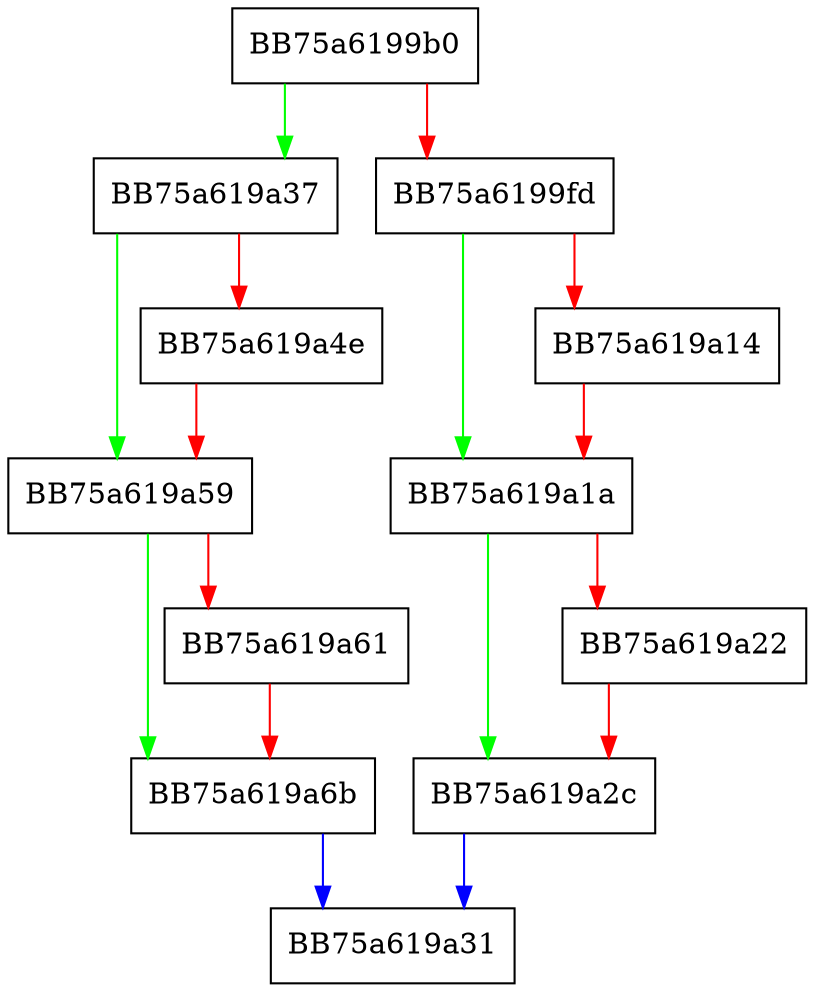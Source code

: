 digraph GetOriginalFileName {
  node [shape="box"];
  graph [splines=ortho];
  BB75a6199b0 -> BB75a619a37 [color="green"];
  BB75a6199b0 -> BB75a6199fd [color="red"];
  BB75a6199fd -> BB75a619a1a [color="green"];
  BB75a6199fd -> BB75a619a14 [color="red"];
  BB75a619a14 -> BB75a619a1a [color="red"];
  BB75a619a1a -> BB75a619a2c [color="green"];
  BB75a619a1a -> BB75a619a22 [color="red"];
  BB75a619a22 -> BB75a619a2c [color="red"];
  BB75a619a2c -> BB75a619a31 [color="blue"];
  BB75a619a37 -> BB75a619a59 [color="green"];
  BB75a619a37 -> BB75a619a4e [color="red"];
  BB75a619a4e -> BB75a619a59 [color="red"];
  BB75a619a59 -> BB75a619a6b [color="green"];
  BB75a619a59 -> BB75a619a61 [color="red"];
  BB75a619a61 -> BB75a619a6b [color="red"];
  BB75a619a6b -> BB75a619a31 [color="blue"];
}
